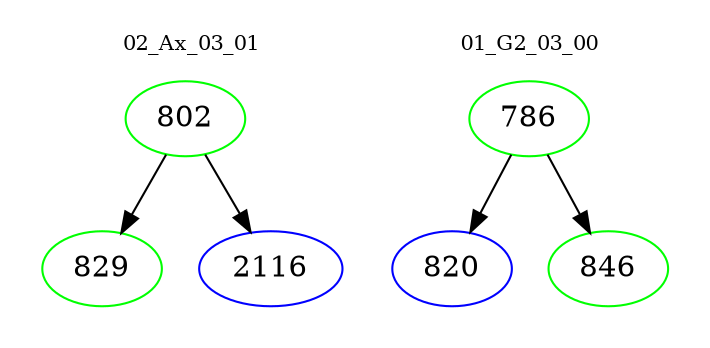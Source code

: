 digraph{
subgraph cluster_0 {
color = white
label = "02_Ax_03_01";
fontsize=10;
T0_802 [label="802", color="green"]
T0_802 -> T0_829 [color="black"]
T0_829 [label="829", color="green"]
T0_802 -> T0_2116 [color="black"]
T0_2116 [label="2116", color="blue"]
}
subgraph cluster_1 {
color = white
label = "01_G2_03_00";
fontsize=10;
T1_786 [label="786", color="green"]
T1_786 -> T1_820 [color="black"]
T1_820 [label="820", color="blue"]
T1_786 -> T1_846 [color="black"]
T1_846 [label="846", color="green"]
}
}

